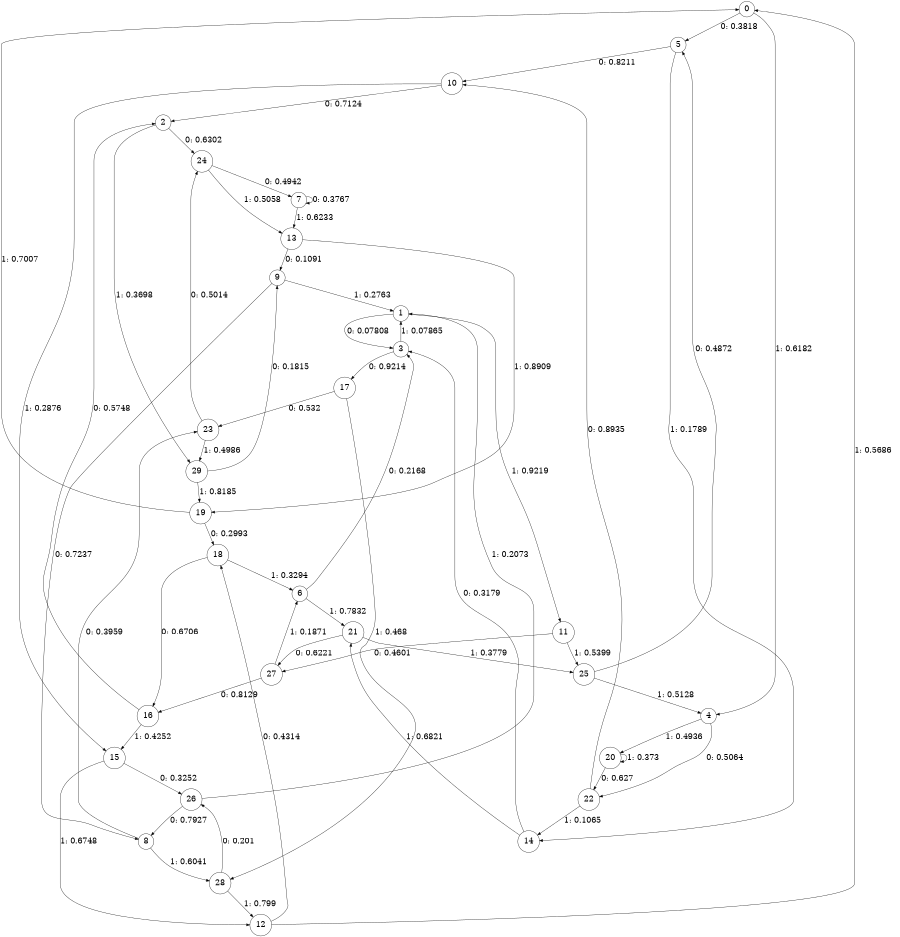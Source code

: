 digraph "ch25concat_phase3_L5" {
size = "6,8.5";
ratio = "fill";
node [shape = circle];
node [fontsize = 24];
edge [fontsize = 24];
0 -> 5 [label = "0: 0.3818   "];
0 -> 4 [label = "1: 0.6182   "];
1 -> 3 [label = "0: 0.07808  "];
1 -> 11 [label = "1: 0.9219   "];
2 -> 24 [label = "0: 0.6302   "];
2 -> 29 [label = "1: 0.3698   "];
3 -> 17 [label = "0: 0.9214   "];
3 -> 1 [label = "1: 0.07865  "];
4 -> 22 [label = "0: 0.5064   "];
4 -> 20 [label = "1: 0.4936   "];
5 -> 10 [label = "0: 0.8211   "];
5 -> 14 [label = "1: 0.1789   "];
6 -> 3 [label = "0: 0.2168   "];
6 -> 21 [label = "1: 0.7832   "];
7 -> 7 [label = "0: 0.3767   "];
7 -> 13 [label = "1: 0.6233   "];
8 -> 23 [label = "0: 0.3959   "];
8 -> 28 [label = "1: 0.6041   "];
9 -> 8 [label = "0: 0.7237   "];
9 -> 1 [label = "1: 0.2763   "];
10 -> 2 [label = "0: 0.7124   "];
10 -> 15 [label = "1: 0.2876   "];
11 -> 27 [label = "0: 0.4601   "];
11 -> 25 [label = "1: 0.5399   "];
12 -> 18 [label = "0: 0.4314   "];
12 -> 0 [label = "1: 0.5686   "];
13 -> 9 [label = "0: 0.1091   "];
13 -> 19 [label = "1: 0.8909   "];
14 -> 3 [label = "0: 0.3179   "];
14 -> 21 [label = "1: 0.6821   "];
15 -> 26 [label = "0: 0.3252   "];
15 -> 12 [label = "1: 0.6748   "];
16 -> 2 [label = "0: 0.5748   "];
16 -> 15 [label = "1: 0.4252   "];
17 -> 23 [label = "0: 0.532    "];
17 -> 28 [label = "1: 0.468    "];
18 -> 16 [label = "0: 0.6706   "];
18 -> 6 [label = "1: 0.3294   "];
19 -> 18 [label = "0: 0.2993   "];
19 -> 0 [label = "1: 0.7007   "];
20 -> 22 [label = "0: 0.627    "];
20 -> 20 [label = "1: 0.373    "];
21 -> 27 [label = "0: 0.6221   "];
21 -> 25 [label = "1: 0.3779   "];
22 -> 10 [label = "0: 0.8935   "];
22 -> 14 [label = "1: 0.1065   "];
23 -> 24 [label = "0: 0.5014   "];
23 -> 29 [label = "1: 0.4986   "];
24 -> 7 [label = "0: 0.4942   "];
24 -> 13 [label = "1: 0.5058   "];
25 -> 5 [label = "0: 0.4872   "];
25 -> 4 [label = "1: 0.5128   "];
26 -> 8 [label = "0: 0.7927   "];
26 -> 1 [label = "1: 0.2073   "];
27 -> 16 [label = "0: 0.8129   "];
27 -> 6 [label = "1: 0.1871   "];
28 -> 26 [label = "0: 0.201    "];
28 -> 12 [label = "1: 0.799    "];
29 -> 9 [label = "0: 0.1815   "];
29 -> 19 [label = "1: 0.8185   "];
}
